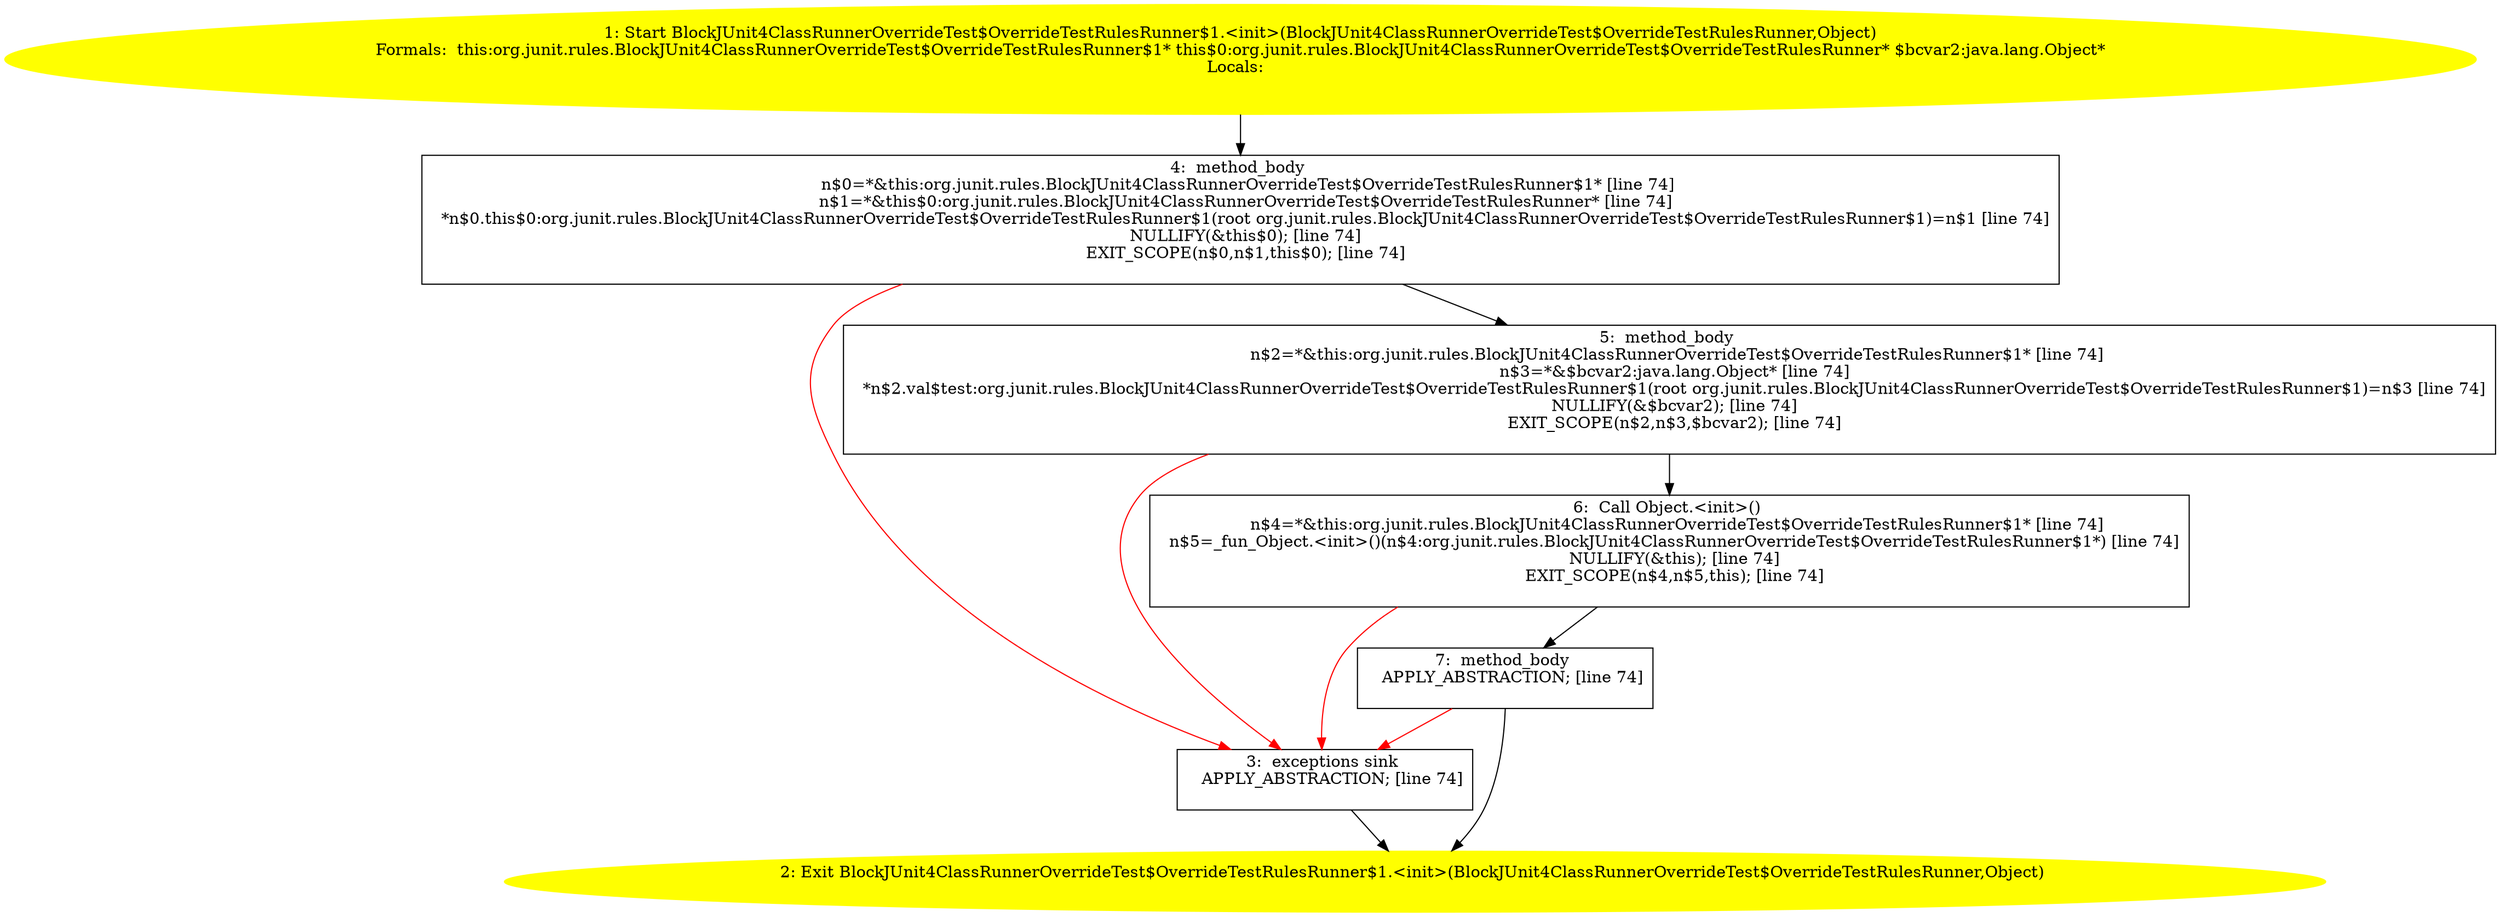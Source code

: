 /* @generated */
digraph cfg {
"org.junit.rules.BlockJUnit4ClassRunnerOverrideTest$OverrideTestRulesRunner$1.<init>(org.junit.rules..22466d45eccd1f349f4275e44e16a967_1" [label="1: Start BlockJUnit4ClassRunnerOverrideTest$OverrideTestRulesRunner$1.<init>(BlockJUnit4ClassRunnerOverrideTest$OverrideTestRulesRunner,Object)\nFormals:  this:org.junit.rules.BlockJUnit4ClassRunnerOverrideTest$OverrideTestRulesRunner$1* this$0:org.junit.rules.BlockJUnit4ClassRunnerOverrideTest$OverrideTestRulesRunner* $bcvar2:java.lang.Object*\nLocals:  \n  " color=yellow style=filled]
	

	 "org.junit.rules.BlockJUnit4ClassRunnerOverrideTest$OverrideTestRulesRunner$1.<init>(org.junit.rules..22466d45eccd1f349f4275e44e16a967_1" -> "org.junit.rules.BlockJUnit4ClassRunnerOverrideTest$OverrideTestRulesRunner$1.<init>(org.junit.rules..22466d45eccd1f349f4275e44e16a967_4" ;
"org.junit.rules.BlockJUnit4ClassRunnerOverrideTest$OverrideTestRulesRunner$1.<init>(org.junit.rules..22466d45eccd1f349f4275e44e16a967_2" [label="2: Exit BlockJUnit4ClassRunnerOverrideTest$OverrideTestRulesRunner$1.<init>(BlockJUnit4ClassRunnerOverrideTest$OverrideTestRulesRunner,Object) \n  " color=yellow style=filled]
	

"org.junit.rules.BlockJUnit4ClassRunnerOverrideTest$OverrideTestRulesRunner$1.<init>(org.junit.rules..22466d45eccd1f349f4275e44e16a967_3" [label="3:  exceptions sink \n   APPLY_ABSTRACTION; [line 74]\n " shape="box"]
	

	 "org.junit.rules.BlockJUnit4ClassRunnerOverrideTest$OverrideTestRulesRunner$1.<init>(org.junit.rules..22466d45eccd1f349f4275e44e16a967_3" -> "org.junit.rules.BlockJUnit4ClassRunnerOverrideTest$OverrideTestRulesRunner$1.<init>(org.junit.rules..22466d45eccd1f349f4275e44e16a967_2" ;
"org.junit.rules.BlockJUnit4ClassRunnerOverrideTest$OverrideTestRulesRunner$1.<init>(org.junit.rules..22466d45eccd1f349f4275e44e16a967_4" [label="4:  method_body \n   n$0=*&this:org.junit.rules.BlockJUnit4ClassRunnerOverrideTest$OverrideTestRulesRunner$1* [line 74]\n  n$1=*&this$0:org.junit.rules.BlockJUnit4ClassRunnerOverrideTest$OverrideTestRulesRunner* [line 74]\n  *n$0.this$0:org.junit.rules.BlockJUnit4ClassRunnerOverrideTest$OverrideTestRulesRunner$1(root org.junit.rules.BlockJUnit4ClassRunnerOverrideTest$OverrideTestRulesRunner$1)=n$1 [line 74]\n  NULLIFY(&this$0); [line 74]\n  EXIT_SCOPE(n$0,n$1,this$0); [line 74]\n " shape="box"]
	

	 "org.junit.rules.BlockJUnit4ClassRunnerOverrideTest$OverrideTestRulesRunner$1.<init>(org.junit.rules..22466d45eccd1f349f4275e44e16a967_4" -> "org.junit.rules.BlockJUnit4ClassRunnerOverrideTest$OverrideTestRulesRunner$1.<init>(org.junit.rules..22466d45eccd1f349f4275e44e16a967_5" ;
	 "org.junit.rules.BlockJUnit4ClassRunnerOverrideTest$OverrideTestRulesRunner$1.<init>(org.junit.rules..22466d45eccd1f349f4275e44e16a967_4" -> "org.junit.rules.BlockJUnit4ClassRunnerOverrideTest$OverrideTestRulesRunner$1.<init>(org.junit.rules..22466d45eccd1f349f4275e44e16a967_3" [color="red" ];
"org.junit.rules.BlockJUnit4ClassRunnerOverrideTest$OverrideTestRulesRunner$1.<init>(org.junit.rules..22466d45eccd1f349f4275e44e16a967_5" [label="5:  method_body \n   n$2=*&this:org.junit.rules.BlockJUnit4ClassRunnerOverrideTest$OverrideTestRulesRunner$1* [line 74]\n  n$3=*&$bcvar2:java.lang.Object* [line 74]\n  *n$2.val$test:org.junit.rules.BlockJUnit4ClassRunnerOverrideTest$OverrideTestRulesRunner$1(root org.junit.rules.BlockJUnit4ClassRunnerOverrideTest$OverrideTestRulesRunner$1)=n$3 [line 74]\n  NULLIFY(&$bcvar2); [line 74]\n  EXIT_SCOPE(n$2,n$3,$bcvar2); [line 74]\n " shape="box"]
	

	 "org.junit.rules.BlockJUnit4ClassRunnerOverrideTest$OverrideTestRulesRunner$1.<init>(org.junit.rules..22466d45eccd1f349f4275e44e16a967_5" -> "org.junit.rules.BlockJUnit4ClassRunnerOverrideTest$OverrideTestRulesRunner$1.<init>(org.junit.rules..22466d45eccd1f349f4275e44e16a967_6" ;
	 "org.junit.rules.BlockJUnit4ClassRunnerOverrideTest$OverrideTestRulesRunner$1.<init>(org.junit.rules..22466d45eccd1f349f4275e44e16a967_5" -> "org.junit.rules.BlockJUnit4ClassRunnerOverrideTest$OverrideTestRulesRunner$1.<init>(org.junit.rules..22466d45eccd1f349f4275e44e16a967_3" [color="red" ];
"org.junit.rules.BlockJUnit4ClassRunnerOverrideTest$OverrideTestRulesRunner$1.<init>(org.junit.rules..22466d45eccd1f349f4275e44e16a967_6" [label="6:  Call Object.<init>() \n   n$4=*&this:org.junit.rules.BlockJUnit4ClassRunnerOverrideTest$OverrideTestRulesRunner$1* [line 74]\n  n$5=_fun_Object.<init>()(n$4:org.junit.rules.BlockJUnit4ClassRunnerOverrideTest$OverrideTestRulesRunner$1*) [line 74]\n  NULLIFY(&this); [line 74]\n  EXIT_SCOPE(n$4,n$5,this); [line 74]\n " shape="box"]
	

	 "org.junit.rules.BlockJUnit4ClassRunnerOverrideTest$OverrideTestRulesRunner$1.<init>(org.junit.rules..22466d45eccd1f349f4275e44e16a967_6" -> "org.junit.rules.BlockJUnit4ClassRunnerOverrideTest$OverrideTestRulesRunner$1.<init>(org.junit.rules..22466d45eccd1f349f4275e44e16a967_7" ;
	 "org.junit.rules.BlockJUnit4ClassRunnerOverrideTest$OverrideTestRulesRunner$1.<init>(org.junit.rules..22466d45eccd1f349f4275e44e16a967_6" -> "org.junit.rules.BlockJUnit4ClassRunnerOverrideTest$OverrideTestRulesRunner$1.<init>(org.junit.rules..22466d45eccd1f349f4275e44e16a967_3" [color="red" ];
"org.junit.rules.BlockJUnit4ClassRunnerOverrideTest$OverrideTestRulesRunner$1.<init>(org.junit.rules..22466d45eccd1f349f4275e44e16a967_7" [label="7:  method_body \n   APPLY_ABSTRACTION; [line 74]\n " shape="box"]
	

	 "org.junit.rules.BlockJUnit4ClassRunnerOverrideTest$OverrideTestRulesRunner$1.<init>(org.junit.rules..22466d45eccd1f349f4275e44e16a967_7" -> "org.junit.rules.BlockJUnit4ClassRunnerOverrideTest$OverrideTestRulesRunner$1.<init>(org.junit.rules..22466d45eccd1f349f4275e44e16a967_2" ;
	 "org.junit.rules.BlockJUnit4ClassRunnerOverrideTest$OverrideTestRulesRunner$1.<init>(org.junit.rules..22466d45eccd1f349f4275e44e16a967_7" -> "org.junit.rules.BlockJUnit4ClassRunnerOverrideTest$OverrideTestRulesRunner$1.<init>(org.junit.rules..22466d45eccd1f349f4275e44e16a967_3" [color="red" ];
}

